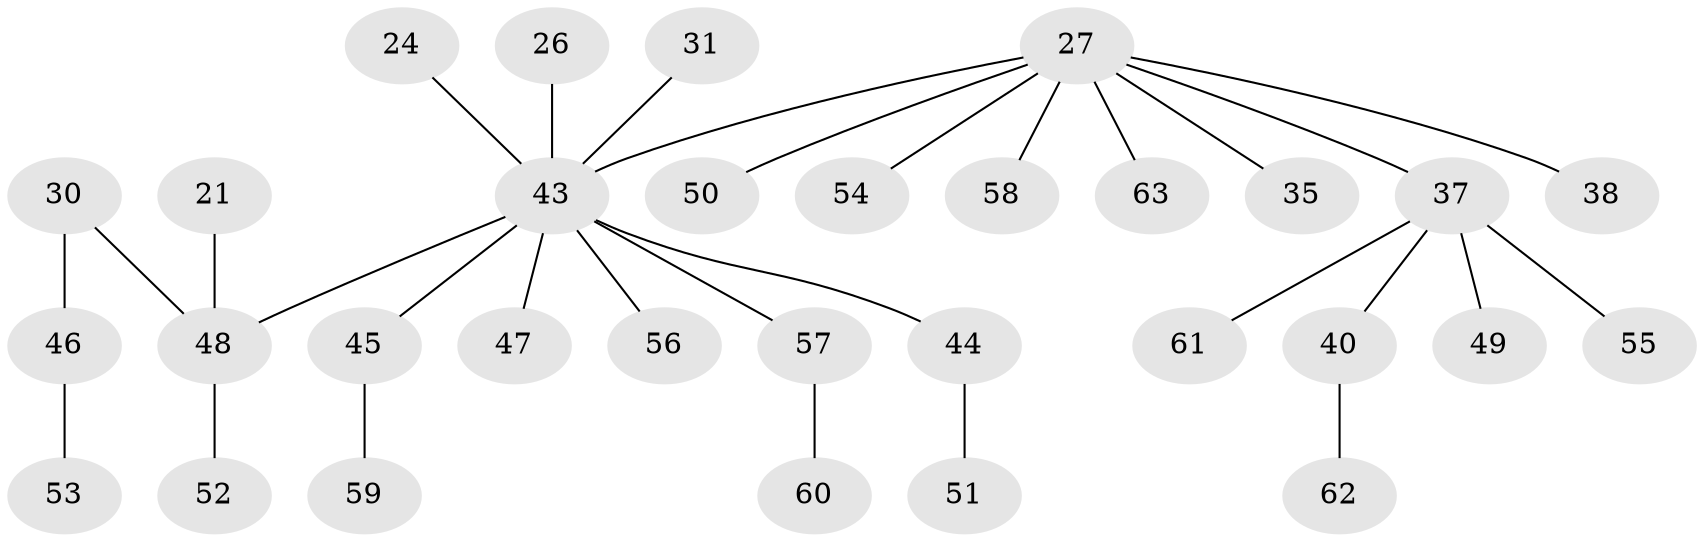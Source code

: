// original degree distribution, {2: 0.30158730158730157, 6: 0.015873015873015872, 4: 0.047619047619047616, 3: 0.15873015873015872, 1: 0.4444444444444444, 5: 0.031746031746031744}
// Generated by graph-tools (version 1.1) at 2025/53/03/09/25 04:53:17]
// undirected, 31 vertices, 30 edges
graph export_dot {
graph [start="1"]
  node [color=gray90,style=filled];
  21;
  24;
  26;
  27 [super="+10+20+22"];
  30;
  31;
  35;
  37 [super="+29"];
  38;
  40;
  43 [super="+14+36+17"];
  44 [super="+32+41"];
  45;
  46;
  47;
  48 [super="+15+18+19"];
  49;
  50;
  51;
  52;
  53;
  54;
  55;
  56;
  57 [super="+42"];
  58;
  59;
  60;
  61;
  62;
  63;
  21 -- 48;
  24 -- 43;
  26 -- 43;
  27 -- 50;
  27 -- 58;
  27 -- 35;
  27 -- 54;
  27 -- 38;
  27 -- 43;
  27 -- 63;
  27 -- 37;
  30 -- 46;
  30 -- 48;
  31 -- 43;
  37 -- 49;
  37 -- 55;
  37 -- 40;
  37 -- 61;
  40 -- 62;
  43 -- 45;
  43 -- 47;
  43 -- 48;
  43 -- 56;
  43 -- 44;
  43 -- 57;
  44 -- 51;
  45 -- 59;
  46 -- 53;
  48 -- 52;
  57 -- 60;
}
